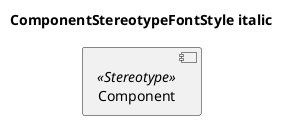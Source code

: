 @startuml
'!include ../../../plantuml-styles/plantuml-ae-skinparam-ex.iuml

skinparam ComponentStereotypeFontStyle italic

title ComponentStereotypeFontStyle italic

component Component <<Stereotype>>
@enduml